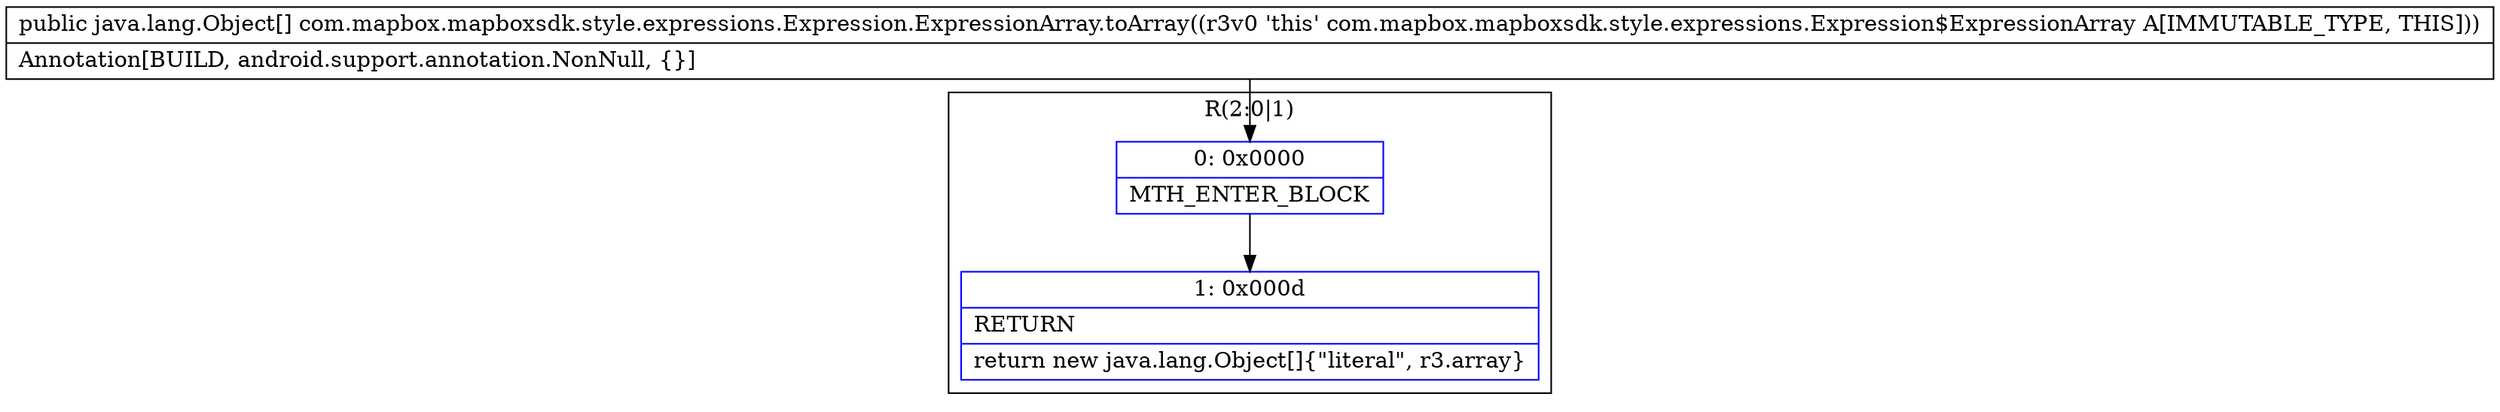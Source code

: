 digraph "CFG forcom.mapbox.mapboxsdk.style.expressions.Expression.ExpressionArray.toArray()[Ljava\/lang\/Object;" {
subgraph cluster_Region_1573708914 {
label = "R(2:0|1)";
node [shape=record,color=blue];
Node_0 [shape=record,label="{0\:\ 0x0000|MTH_ENTER_BLOCK\l}"];
Node_1 [shape=record,label="{1\:\ 0x000d|RETURN\l|return new java.lang.Object[]\{\"literal\", r3.array\}\l}"];
}
MethodNode[shape=record,label="{public java.lang.Object[] com.mapbox.mapboxsdk.style.expressions.Expression.ExpressionArray.toArray((r3v0 'this' com.mapbox.mapboxsdk.style.expressions.Expression$ExpressionArray A[IMMUTABLE_TYPE, THIS]))  | Annotation[BUILD, android.support.annotation.NonNull, \{\}]\l}"];
MethodNode -> Node_0;
Node_0 -> Node_1;
}

